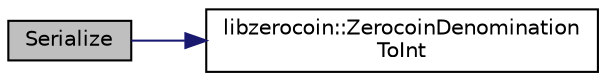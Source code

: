 digraph "Serialize"
{
  edge [fontname="Helvetica",fontsize="10",labelfontname="Helvetica",labelfontsize="10"];
  node [fontname="Helvetica",fontsize="10",shape=record];
  rankdir="LR";
  Node217 [label="Serialize",height=0.2,width=0.4,color="black", fillcolor="grey75", style="filled", fontcolor="black"];
  Node217 -> Node218 [color="midnightblue",fontsize="10",style="solid",fontname="Helvetica"];
  Node218 [label="libzerocoin::ZerocoinDenomination\lToInt",height=0.2,width=0.4,color="black", fillcolor="white", style="filled",URL="$namespacelibzerocoin.html#a91af721392a13cabe0725410d018eb8f"];
}

